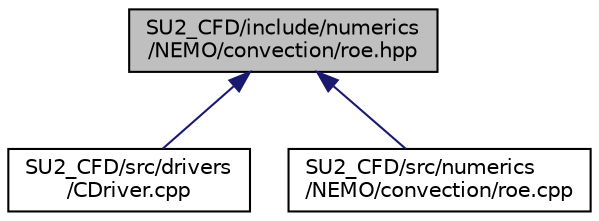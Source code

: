 digraph "SU2_CFD/include/numerics/NEMO/convection/roe.hpp"
{
 // LATEX_PDF_SIZE
  edge [fontname="Helvetica",fontsize="10",labelfontname="Helvetica",labelfontsize="10"];
  node [fontname="Helvetica",fontsize="10",shape=record];
  Node1 [label="SU2_CFD/include/numerics\l/NEMO/convection/roe.hpp",height=0.2,width=0.4,color="black", fillcolor="grey75", style="filled", fontcolor="black",tooltip="Declarations of numerics classes for Roe-type schemes in NEMO."];
  Node1 -> Node2 [dir="back",color="midnightblue",fontsize="10",style="solid",fontname="Helvetica"];
  Node2 [label="SU2_CFD/src/drivers\l/CDriver.cpp",height=0.2,width=0.4,color="black", fillcolor="white", style="filled",URL="$CDriver_8cpp.html",tooltip="The main subroutines for driving single or multi-zone problems."];
  Node1 -> Node3 [dir="back",color="midnightblue",fontsize="10",style="solid",fontname="Helvetica"];
  Node3 [label="SU2_CFD/src/numerics\l/NEMO/convection/roe.cpp",height=0.2,width=0.4,color="black", fillcolor="white", style="filled",URL="$NEMO_2convection_2roe_8cpp.html",tooltip="Implementations of Roe-type schemes in NEMO."];
}
